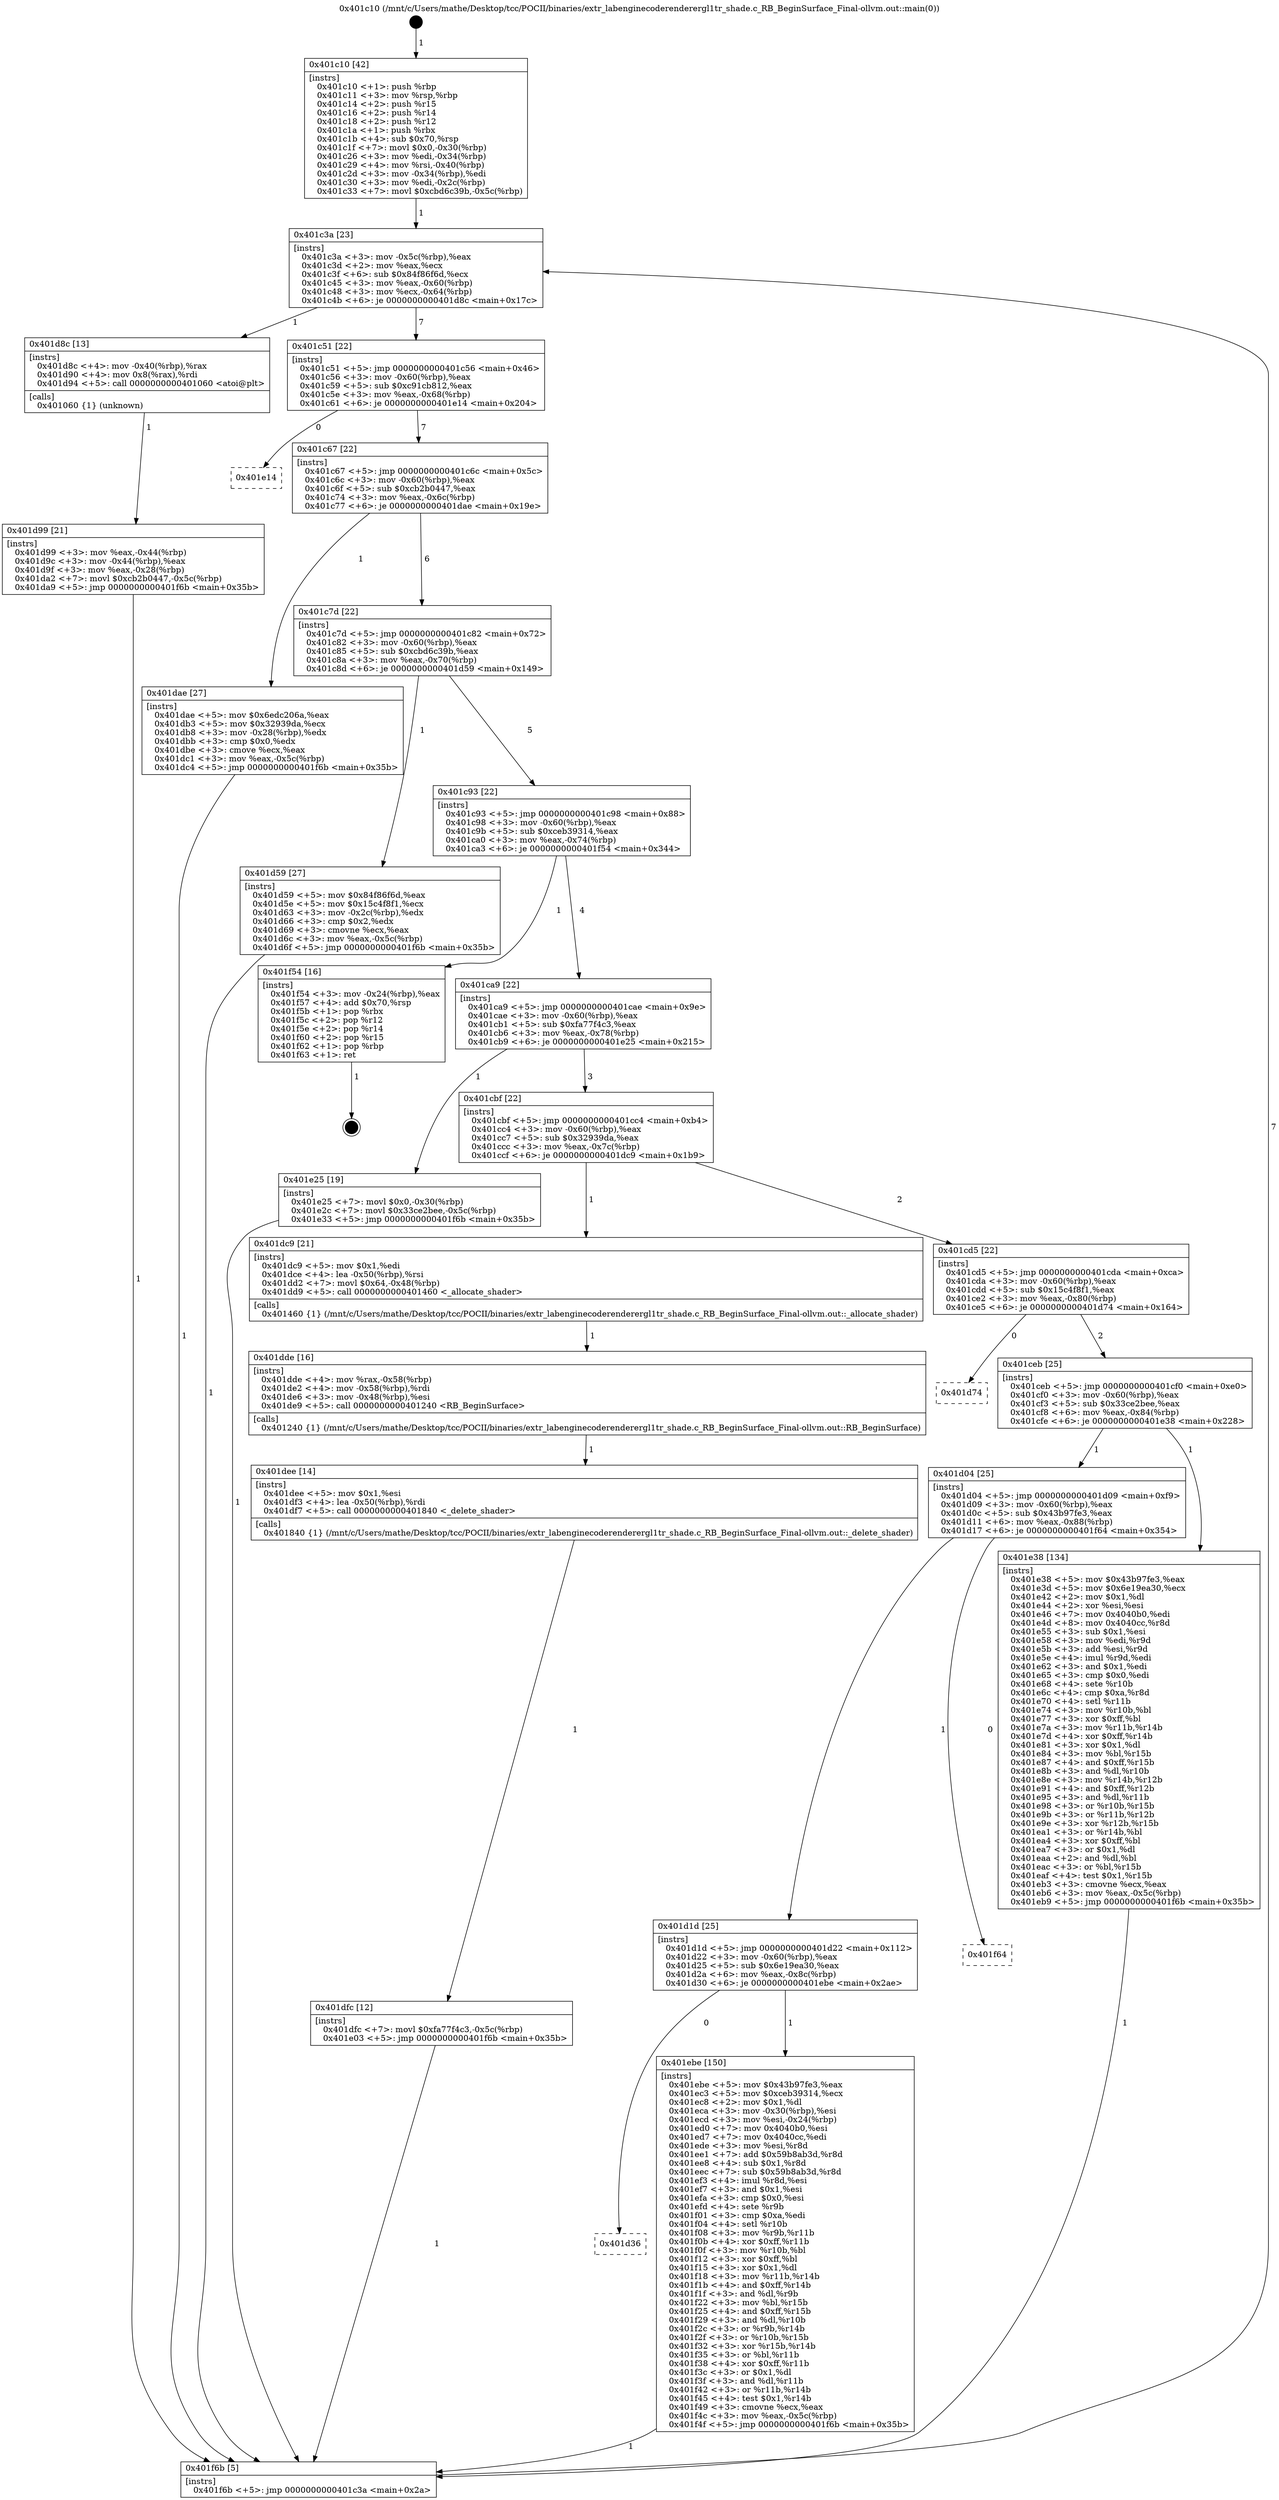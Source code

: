 digraph "0x401c10" {
  label = "0x401c10 (/mnt/c/Users/mathe/Desktop/tcc/POCII/binaries/extr_labenginecoderenderergl1tr_shade.c_RB_BeginSurface_Final-ollvm.out::main(0))"
  labelloc = "t"
  node[shape=record]

  Entry [label="",width=0.3,height=0.3,shape=circle,fillcolor=black,style=filled]
  "0x401c3a" [label="{
     0x401c3a [23]\l
     | [instrs]\l
     &nbsp;&nbsp;0x401c3a \<+3\>: mov -0x5c(%rbp),%eax\l
     &nbsp;&nbsp;0x401c3d \<+2\>: mov %eax,%ecx\l
     &nbsp;&nbsp;0x401c3f \<+6\>: sub $0x84f86f6d,%ecx\l
     &nbsp;&nbsp;0x401c45 \<+3\>: mov %eax,-0x60(%rbp)\l
     &nbsp;&nbsp;0x401c48 \<+3\>: mov %ecx,-0x64(%rbp)\l
     &nbsp;&nbsp;0x401c4b \<+6\>: je 0000000000401d8c \<main+0x17c\>\l
  }"]
  "0x401d8c" [label="{
     0x401d8c [13]\l
     | [instrs]\l
     &nbsp;&nbsp;0x401d8c \<+4\>: mov -0x40(%rbp),%rax\l
     &nbsp;&nbsp;0x401d90 \<+4\>: mov 0x8(%rax),%rdi\l
     &nbsp;&nbsp;0x401d94 \<+5\>: call 0000000000401060 \<atoi@plt\>\l
     | [calls]\l
     &nbsp;&nbsp;0x401060 \{1\} (unknown)\l
  }"]
  "0x401c51" [label="{
     0x401c51 [22]\l
     | [instrs]\l
     &nbsp;&nbsp;0x401c51 \<+5\>: jmp 0000000000401c56 \<main+0x46\>\l
     &nbsp;&nbsp;0x401c56 \<+3\>: mov -0x60(%rbp),%eax\l
     &nbsp;&nbsp;0x401c59 \<+5\>: sub $0xc91cb812,%eax\l
     &nbsp;&nbsp;0x401c5e \<+3\>: mov %eax,-0x68(%rbp)\l
     &nbsp;&nbsp;0x401c61 \<+6\>: je 0000000000401e14 \<main+0x204\>\l
  }"]
  Exit [label="",width=0.3,height=0.3,shape=circle,fillcolor=black,style=filled,peripheries=2]
  "0x401e14" [label="{
     0x401e14\l
  }", style=dashed]
  "0x401c67" [label="{
     0x401c67 [22]\l
     | [instrs]\l
     &nbsp;&nbsp;0x401c67 \<+5\>: jmp 0000000000401c6c \<main+0x5c\>\l
     &nbsp;&nbsp;0x401c6c \<+3\>: mov -0x60(%rbp),%eax\l
     &nbsp;&nbsp;0x401c6f \<+5\>: sub $0xcb2b0447,%eax\l
     &nbsp;&nbsp;0x401c74 \<+3\>: mov %eax,-0x6c(%rbp)\l
     &nbsp;&nbsp;0x401c77 \<+6\>: je 0000000000401dae \<main+0x19e\>\l
  }"]
  "0x401d36" [label="{
     0x401d36\l
  }", style=dashed]
  "0x401dae" [label="{
     0x401dae [27]\l
     | [instrs]\l
     &nbsp;&nbsp;0x401dae \<+5\>: mov $0x6edc206a,%eax\l
     &nbsp;&nbsp;0x401db3 \<+5\>: mov $0x32939da,%ecx\l
     &nbsp;&nbsp;0x401db8 \<+3\>: mov -0x28(%rbp),%edx\l
     &nbsp;&nbsp;0x401dbb \<+3\>: cmp $0x0,%edx\l
     &nbsp;&nbsp;0x401dbe \<+3\>: cmove %ecx,%eax\l
     &nbsp;&nbsp;0x401dc1 \<+3\>: mov %eax,-0x5c(%rbp)\l
     &nbsp;&nbsp;0x401dc4 \<+5\>: jmp 0000000000401f6b \<main+0x35b\>\l
  }"]
  "0x401c7d" [label="{
     0x401c7d [22]\l
     | [instrs]\l
     &nbsp;&nbsp;0x401c7d \<+5\>: jmp 0000000000401c82 \<main+0x72\>\l
     &nbsp;&nbsp;0x401c82 \<+3\>: mov -0x60(%rbp),%eax\l
     &nbsp;&nbsp;0x401c85 \<+5\>: sub $0xcbd6c39b,%eax\l
     &nbsp;&nbsp;0x401c8a \<+3\>: mov %eax,-0x70(%rbp)\l
     &nbsp;&nbsp;0x401c8d \<+6\>: je 0000000000401d59 \<main+0x149\>\l
  }"]
  "0x401ebe" [label="{
     0x401ebe [150]\l
     | [instrs]\l
     &nbsp;&nbsp;0x401ebe \<+5\>: mov $0x43b97fe3,%eax\l
     &nbsp;&nbsp;0x401ec3 \<+5\>: mov $0xceb39314,%ecx\l
     &nbsp;&nbsp;0x401ec8 \<+2\>: mov $0x1,%dl\l
     &nbsp;&nbsp;0x401eca \<+3\>: mov -0x30(%rbp),%esi\l
     &nbsp;&nbsp;0x401ecd \<+3\>: mov %esi,-0x24(%rbp)\l
     &nbsp;&nbsp;0x401ed0 \<+7\>: mov 0x4040b0,%esi\l
     &nbsp;&nbsp;0x401ed7 \<+7\>: mov 0x4040cc,%edi\l
     &nbsp;&nbsp;0x401ede \<+3\>: mov %esi,%r8d\l
     &nbsp;&nbsp;0x401ee1 \<+7\>: add $0x59b8ab3d,%r8d\l
     &nbsp;&nbsp;0x401ee8 \<+4\>: sub $0x1,%r8d\l
     &nbsp;&nbsp;0x401eec \<+7\>: sub $0x59b8ab3d,%r8d\l
     &nbsp;&nbsp;0x401ef3 \<+4\>: imul %r8d,%esi\l
     &nbsp;&nbsp;0x401ef7 \<+3\>: and $0x1,%esi\l
     &nbsp;&nbsp;0x401efa \<+3\>: cmp $0x0,%esi\l
     &nbsp;&nbsp;0x401efd \<+4\>: sete %r9b\l
     &nbsp;&nbsp;0x401f01 \<+3\>: cmp $0xa,%edi\l
     &nbsp;&nbsp;0x401f04 \<+4\>: setl %r10b\l
     &nbsp;&nbsp;0x401f08 \<+3\>: mov %r9b,%r11b\l
     &nbsp;&nbsp;0x401f0b \<+4\>: xor $0xff,%r11b\l
     &nbsp;&nbsp;0x401f0f \<+3\>: mov %r10b,%bl\l
     &nbsp;&nbsp;0x401f12 \<+3\>: xor $0xff,%bl\l
     &nbsp;&nbsp;0x401f15 \<+3\>: xor $0x1,%dl\l
     &nbsp;&nbsp;0x401f18 \<+3\>: mov %r11b,%r14b\l
     &nbsp;&nbsp;0x401f1b \<+4\>: and $0xff,%r14b\l
     &nbsp;&nbsp;0x401f1f \<+3\>: and %dl,%r9b\l
     &nbsp;&nbsp;0x401f22 \<+3\>: mov %bl,%r15b\l
     &nbsp;&nbsp;0x401f25 \<+4\>: and $0xff,%r15b\l
     &nbsp;&nbsp;0x401f29 \<+3\>: and %dl,%r10b\l
     &nbsp;&nbsp;0x401f2c \<+3\>: or %r9b,%r14b\l
     &nbsp;&nbsp;0x401f2f \<+3\>: or %r10b,%r15b\l
     &nbsp;&nbsp;0x401f32 \<+3\>: xor %r15b,%r14b\l
     &nbsp;&nbsp;0x401f35 \<+3\>: or %bl,%r11b\l
     &nbsp;&nbsp;0x401f38 \<+4\>: xor $0xff,%r11b\l
     &nbsp;&nbsp;0x401f3c \<+3\>: or $0x1,%dl\l
     &nbsp;&nbsp;0x401f3f \<+3\>: and %dl,%r11b\l
     &nbsp;&nbsp;0x401f42 \<+3\>: or %r11b,%r14b\l
     &nbsp;&nbsp;0x401f45 \<+4\>: test $0x1,%r14b\l
     &nbsp;&nbsp;0x401f49 \<+3\>: cmovne %ecx,%eax\l
     &nbsp;&nbsp;0x401f4c \<+3\>: mov %eax,-0x5c(%rbp)\l
     &nbsp;&nbsp;0x401f4f \<+5\>: jmp 0000000000401f6b \<main+0x35b\>\l
  }"]
  "0x401d59" [label="{
     0x401d59 [27]\l
     | [instrs]\l
     &nbsp;&nbsp;0x401d59 \<+5\>: mov $0x84f86f6d,%eax\l
     &nbsp;&nbsp;0x401d5e \<+5\>: mov $0x15c4f8f1,%ecx\l
     &nbsp;&nbsp;0x401d63 \<+3\>: mov -0x2c(%rbp),%edx\l
     &nbsp;&nbsp;0x401d66 \<+3\>: cmp $0x2,%edx\l
     &nbsp;&nbsp;0x401d69 \<+3\>: cmovne %ecx,%eax\l
     &nbsp;&nbsp;0x401d6c \<+3\>: mov %eax,-0x5c(%rbp)\l
     &nbsp;&nbsp;0x401d6f \<+5\>: jmp 0000000000401f6b \<main+0x35b\>\l
  }"]
  "0x401c93" [label="{
     0x401c93 [22]\l
     | [instrs]\l
     &nbsp;&nbsp;0x401c93 \<+5\>: jmp 0000000000401c98 \<main+0x88\>\l
     &nbsp;&nbsp;0x401c98 \<+3\>: mov -0x60(%rbp),%eax\l
     &nbsp;&nbsp;0x401c9b \<+5\>: sub $0xceb39314,%eax\l
     &nbsp;&nbsp;0x401ca0 \<+3\>: mov %eax,-0x74(%rbp)\l
     &nbsp;&nbsp;0x401ca3 \<+6\>: je 0000000000401f54 \<main+0x344\>\l
  }"]
  "0x401f6b" [label="{
     0x401f6b [5]\l
     | [instrs]\l
     &nbsp;&nbsp;0x401f6b \<+5\>: jmp 0000000000401c3a \<main+0x2a\>\l
  }"]
  "0x401c10" [label="{
     0x401c10 [42]\l
     | [instrs]\l
     &nbsp;&nbsp;0x401c10 \<+1\>: push %rbp\l
     &nbsp;&nbsp;0x401c11 \<+3\>: mov %rsp,%rbp\l
     &nbsp;&nbsp;0x401c14 \<+2\>: push %r15\l
     &nbsp;&nbsp;0x401c16 \<+2\>: push %r14\l
     &nbsp;&nbsp;0x401c18 \<+2\>: push %r12\l
     &nbsp;&nbsp;0x401c1a \<+1\>: push %rbx\l
     &nbsp;&nbsp;0x401c1b \<+4\>: sub $0x70,%rsp\l
     &nbsp;&nbsp;0x401c1f \<+7\>: movl $0x0,-0x30(%rbp)\l
     &nbsp;&nbsp;0x401c26 \<+3\>: mov %edi,-0x34(%rbp)\l
     &nbsp;&nbsp;0x401c29 \<+4\>: mov %rsi,-0x40(%rbp)\l
     &nbsp;&nbsp;0x401c2d \<+3\>: mov -0x34(%rbp),%edi\l
     &nbsp;&nbsp;0x401c30 \<+3\>: mov %edi,-0x2c(%rbp)\l
     &nbsp;&nbsp;0x401c33 \<+7\>: movl $0xcbd6c39b,-0x5c(%rbp)\l
  }"]
  "0x401d99" [label="{
     0x401d99 [21]\l
     | [instrs]\l
     &nbsp;&nbsp;0x401d99 \<+3\>: mov %eax,-0x44(%rbp)\l
     &nbsp;&nbsp;0x401d9c \<+3\>: mov -0x44(%rbp),%eax\l
     &nbsp;&nbsp;0x401d9f \<+3\>: mov %eax,-0x28(%rbp)\l
     &nbsp;&nbsp;0x401da2 \<+7\>: movl $0xcb2b0447,-0x5c(%rbp)\l
     &nbsp;&nbsp;0x401da9 \<+5\>: jmp 0000000000401f6b \<main+0x35b\>\l
  }"]
  "0x401d1d" [label="{
     0x401d1d [25]\l
     | [instrs]\l
     &nbsp;&nbsp;0x401d1d \<+5\>: jmp 0000000000401d22 \<main+0x112\>\l
     &nbsp;&nbsp;0x401d22 \<+3\>: mov -0x60(%rbp),%eax\l
     &nbsp;&nbsp;0x401d25 \<+5\>: sub $0x6e19ea30,%eax\l
     &nbsp;&nbsp;0x401d2a \<+6\>: mov %eax,-0x8c(%rbp)\l
     &nbsp;&nbsp;0x401d30 \<+6\>: je 0000000000401ebe \<main+0x2ae\>\l
  }"]
  "0x401f54" [label="{
     0x401f54 [16]\l
     | [instrs]\l
     &nbsp;&nbsp;0x401f54 \<+3\>: mov -0x24(%rbp),%eax\l
     &nbsp;&nbsp;0x401f57 \<+4\>: add $0x70,%rsp\l
     &nbsp;&nbsp;0x401f5b \<+1\>: pop %rbx\l
     &nbsp;&nbsp;0x401f5c \<+2\>: pop %r12\l
     &nbsp;&nbsp;0x401f5e \<+2\>: pop %r14\l
     &nbsp;&nbsp;0x401f60 \<+2\>: pop %r15\l
     &nbsp;&nbsp;0x401f62 \<+1\>: pop %rbp\l
     &nbsp;&nbsp;0x401f63 \<+1\>: ret\l
  }"]
  "0x401ca9" [label="{
     0x401ca9 [22]\l
     | [instrs]\l
     &nbsp;&nbsp;0x401ca9 \<+5\>: jmp 0000000000401cae \<main+0x9e\>\l
     &nbsp;&nbsp;0x401cae \<+3\>: mov -0x60(%rbp),%eax\l
     &nbsp;&nbsp;0x401cb1 \<+5\>: sub $0xfa77f4c3,%eax\l
     &nbsp;&nbsp;0x401cb6 \<+3\>: mov %eax,-0x78(%rbp)\l
     &nbsp;&nbsp;0x401cb9 \<+6\>: je 0000000000401e25 \<main+0x215\>\l
  }"]
  "0x401f64" [label="{
     0x401f64\l
  }", style=dashed]
  "0x401e25" [label="{
     0x401e25 [19]\l
     | [instrs]\l
     &nbsp;&nbsp;0x401e25 \<+7\>: movl $0x0,-0x30(%rbp)\l
     &nbsp;&nbsp;0x401e2c \<+7\>: movl $0x33ce2bee,-0x5c(%rbp)\l
     &nbsp;&nbsp;0x401e33 \<+5\>: jmp 0000000000401f6b \<main+0x35b\>\l
  }"]
  "0x401cbf" [label="{
     0x401cbf [22]\l
     | [instrs]\l
     &nbsp;&nbsp;0x401cbf \<+5\>: jmp 0000000000401cc4 \<main+0xb4\>\l
     &nbsp;&nbsp;0x401cc4 \<+3\>: mov -0x60(%rbp),%eax\l
     &nbsp;&nbsp;0x401cc7 \<+5\>: sub $0x32939da,%eax\l
     &nbsp;&nbsp;0x401ccc \<+3\>: mov %eax,-0x7c(%rbp)\l
     &nbsp;&nbsp;0x401ccf \<+6\>: je 0000000000401dc9 \<main+0x1b9\>\l
  }"]
  "0x401d04" [label="{
     0x401d04 [25]\l
     | [instrs]\l
     &nbsp;&nbsp;0x401d04 \<+5\>: jmp 0000000000401d09 \<main+0xf9\>\l
     &nbsp;&nbsp;0x401d09 \<+3\>: mov -0x60(%rbp),%eax\l
     &nbsp;&nbsp;0x401d0c \<+5\>: sub $0x43b97fe3,%eax\l
     &nbsp;&nbsp;0x401d11 \<+6\>: mov %eax,-0x88(%rbp)\l
     &nbsp;&nbsp;0x401d17 \<+6\>: je 0000000000401f64 \<main+0x354\>\l
  }"]
  "0x401dc9" [label="{
     0x401dc9 [21]\l
     | [instrs]\l
     &nbsp;&nbsp;0x401dc9 \<+5\>: mov $0x1,%edi\l
     &nbsp;&nbsp;0x401dce \<+4\>: lea -0x50(%rbp),%rsi\l
     &nbsp;&nbsp;0x401dd2 \<+7\>: movl $0x64,-0x48(%rbp)\l
     &nbsp;&nbsp;0x401dd9 \<+5\>: call 0000000000401460 \<_allocate_shader\>\l
     | [calls]\l
     &nbsp;&nbsp;0x401460 \{1\} (/mnt/c/Users/mathe/Desktop/tcc/POCII/binaries/extr_labenginecoderenderergl1tr_shade.c_RB_BeginSurface_Final-ollvm.out::_allocate_shader)\l
  }"]
  "0x401cd5" [label="{
     0x401cd5 [22]\l
     | [instrs]\l
     &nbsp;&nbsp;0x401cd5 \<+5\>: jmp 0000000000401cda \<main+0xca\>\l
     &nbsp;&nbsp;0x401cda \<+3\>: mov -0x60(%rbp),%eax\l
     &nbsp;&nbsp;0x401cdd \<+5\>: sub $0x15c4f8f1,%eax\l
     &nbsp;&nbsp;0x401ce2 \<+3\>: mov %eax,-0x80(%rbp)\l
     &nbsp;&nbsp;0x401ce5 \<+6\>: je 0000000000401d74 \<main+0x164\>\l
  }"]
  "0x401dde" [label="{
     0x401dde [16]\l
     | [instrs]\l
     &nbsp;&nbsp;0x401dde \<+4\>: mov %rax,-0x58(%rbp)\l
     &nbsp;&nbsp;0x401de2 \<+4\>: mov -0x58(%rbp),%rdi\l
     &nbsp;&nbsp;0x401de6 \<+3\>: mov -0x48(%rbp),%esi\l
     &nbsp;&nbsp;0x401de9 \<+5\>: call 0000000000401240 \<RB_BeginSurface\>\l
     | [calls]\l
     &nbsp;&nbsp;0x401240 \{1\} (/mnt/c/Users/mathe/Desktop/tcc/POCII/binaries/extr_labenginecoderenderergl1tr_shade.c_RB_BeginSurface_Final-ollvm.out::RB_BeginSurface)\l
  }"]
  "0x401dee" [label="{
     0x401dee [14]\l
     | [instrs]\l
     &nbsp;&nbsp;0x401dee \<+5\>: mov $0x1,%esi\l
     &nbsp;&nbsp;0x401df3 \<+4\>: lea -0x50(%rbp),%rdi\l
     &nbsp;&nbsp;0x401df7 \<+5\>: call 0000000000401840 \<_delete_shader\>\l
     | [calls]\l
     &nbsp;&nbsp;0x401840 \{1\} (/mnt/c/Users/mathe/Desktop/tcc/POCII/binaries/extr_labenginecoderenderergl1tr_shade.c_RB_BeginSurface_Final-ollvm.out::_delete_shader)\l
  }"]
  "0x401dfc" [label="{
     0x401dfc [12]\l
     | [instrs]\l
     &nbsp;&nbsp;0x401dfc \<+7\>: movl $0xfa77f4c3,-0x5c(%rbp)\l
     &nbsp;&nbsp;0x401e03 \<+5\>: jmp 0000000000401f6b \<main+0x35b\>\l
  }"]
  "0x401e38" [label="{
     0x401e38 [134]\l
     | [instrs]\l
     &nbsp;&nbsp;0x401e38 \<+5\>: mov $0x43b97fe3,%eax\l
     &nbsp;&nbsp;0x401e3d \<+5\>: mov $0x6e19ea30,%ecx\l
     &nbsp;&nbsp;0x401e42 \<+2\>: mov $0x1,%dl\l
     &nbsp;&nbsp;0x401e44 \<+2\>: xor %esi,%esi\l
     &nbsp;&nbsp;0x401e46 \<+7\>: mov 0x4040b0,%edi\l
     &nbsp;&nbsp;0x401e4d \<+8\>: mov 0x4040cc,%r8d\l
     &nbsp;&nbsp;0x401e55 \<+3\>: sub $0x1,%esi\l
     &nbsp;&nbsp;0x401e58 \<+3\>: mov %edi,%r9d\l
     &nbsp;&nbsp;0x401e5b \<+3\>: add %esi,%r9d\l
     &nbsp;&nbsp;0x401e5e \<+4\>: imul %r9d,%edi\l
     &nbsp;&nbsp;0x401e62 \<+3\>: and $0x1,%edi\l
     &nbsp;&nbsp;0x401e65 \<+3\>: cmp $0x0,%edi\l
     &nbsp;&nbsp;0x401e68 \<+4\>: sete %r10b\l
     &nbsp;&nbsp;0x401e6c \<+4\>: cmp $0xa,%r8d\l
     &nbsp;&nbsp;0x401e70 \<+4\>: setl %r11b\l
     &nbsp;&nbsp;0x401e74 \<+3\>: mov %r10b,%bl\l
     &nbsp;&nbsp;0x401e77 \<+3\>: xor $0xff,%bl\l
     &nbsp;&nbsp;0x401e7a \<+3\>: mov %r11b,%r14b\l
     &nbsp;&nbsp;0x401e7d \<+4\>: xor $0xff,%r14b\l
     &nbsp;&nbsp;0x401e81 \<+3\>: xor $0x1,%dl\l
     &nbsp;&nbsp;0x401e84 \<+3\>: mov %bl,%r15b\l
     &nbsp;&nbsp;0x401e87 \<+4\>: and $0xff,%r15b\l
     &nbsp;&nbsp;0x401e8b \<+3\>: and %dl,%r10b\l
     &nbsp;&nbsp;0x401e8e \<+3\>: mov %r14b,%r12b\l
     &nbsp;&nbsp;0x401e91 \<+4\>: and $0xff,%r12b\l
     &nbsp;&nbsp;0x401e95 \<+3\>: and %dl,%r11b\l
     &nbsp;&nbsp;0x401e98 \<+3\>: or %r10b,%r15b\l
     &nbsp;&nbsp;0x401e9b \<+3\>: or %r11b,%r12b\l
     &nbsp;&nbsp;0x401e9e \<+3\>: xor %r12b,%r15b\l
     &nbsp;&nbsp;0x401ea1 \<+3\>: or %r14b,%bl\l
     &nbsp;&nbsp;0x401ea4 \<+3\>: xor $0xff,%bl\l
     &nbsp;&nbsp;0x401ea7 \<+3\>: or $0x1,%dl\l
     &nbsp;&nbsp;0x401eaa \<+2\>: and %dl,%bl\l
     &nbsp;&nbsp;0x401eac \<+3\>: or %bl,%r15b\l
     &nbsp;&nbsp;0x401eaf \<+4\>: test $0x1,%r15b\l
     &nbsp;&nbsp;0x401eb3 \<+3\>: cmovne %ecx,%eax\l
     &nbsp;&nbsp;0x401eb6 \<+3\>: mov %eax,-0x5c(%rbp)\l
     &nbsp;&nbsp;0x401eb9 \<+5\>: jmp 0000000000401f6b \<main+0x35b\>\l
  }"]
  "0x401d74" [label="{
     0x401d74\l
  }", style=dashed]
  "0x401ceb" [label="{
     0x401ceb [25]\l
     | [instrs]\l
     &nbsp;&nbsp;0x401ceb \<+5\>: jmp 0000000000401cf0 \<main+0xe0\>\l
     &nbsp;&nbsp;0x401cf0 \<+3\>: mov -0x60(%rbp),%eax\l
     &nbsp;&nbsp;0x401cf3 \<+5\>: sub $0x33ce2bee,%eax\l
     &nbsp;&nbsp;0x401cf8 \<+6\>: mov %eax,-0x84(%rbp)\l
     &nbsp;&nbsp;0x401cfe \<+6\>: je 0000000000401e38 \<main+0x228\>\l
  }"]
  Entry -> "0x401c10" [label=" 1"]
  "0x401c3a" -> "0x401d8c" [label=" 1"]
  "0x401c3a" -> "0x401c51" [label=" 7"]
  "0x401f54" -> Exit [label=" 1"]
  "0x401c51" -> "0x401e14" [label=" 0"]
  "0x401c51" -> "0x401c67" [label=" 7"]
  "0x401ebe" -> "0x401f6b" [label=" 1"]
  "0x401c67" -> "0x401dae" [label=" 1"]
  "0x401c67" -> "0x401c7d" [label=" 6"]
  "0x401d1d" -> "0x401d36" [label=" 0"]
  "0x401c7d" -> "0x401d59" [label=" 1"]
  "0x401c7d" -> "0x401c93" [label=" 5"]
  "0x401d59" -> "0x401f6b" [label=" 1"]
  "0x401c10" -> "0x401c3a" [label=" 1"]
  "0x401f6b" -> "0x401c3a" [label=" 7"]
  "0x401d8c" -> "0x401d99" [label=" 1"]
  "0x401d99" -> "0x401f6b" [label=" 1"]
  "0x401dae" -> "0x401f6b" [label=" 1"]
  "0x401d1d" -> "0x401ebe" [label=" 1"]
  "0x401c93" -> "0x401f54" [label=" 1"]
  "0x401c93" -> "0x401ca9" [label=" 4"]
  "0x401d04" -> "0x401d1d" [label=" 1"]
  "0x401ca9" -> "0x401e25" [label=" 1"]
  "0x401ca9" -> "0x401cbf" [label=" 3"]
  "0x401d04" -> "0x401f64" [label=" 0"]
  "0x401cbf" -> "0x401dc9" [label=" 1"]
  "0x401cbf" -> "0x401cd5" [label=" 2"]
  "0x401dc9" -> "0x401dde" [label=" 1"]
  "0x401dde" -> "0x401dee" [label=" 1"]
  "0x401dee" -> "0x401dfc" [label=" 1"]
  "0x401dfc" -> "0x401f6b" [label=" 1"]
  "0x401e25" -> "0x401f6b" [label=" 1"]
  "0x401e38" -> "0x401f6b" [label=" 1"]
  "0x401cd5" -> "0x401d74" [label=" 0"]
  "0x401cd5" -> "0x401ceb" [label=" 2"]
  "0x401ceb" -> "0x401d04" [label=" 1"]
  "0x401ceb" -> "0x401e38" [label=" 1"]
}

